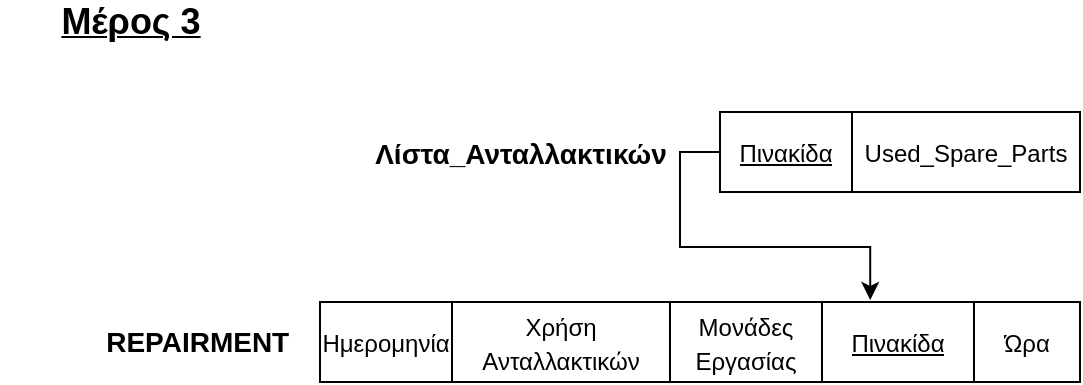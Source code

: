 <mxfile version="17.4.0" type="device"><diagram id="29z1LKawkFstmwPsMjJv" name="Page-1"><mxGraphModel dx="1422" dy="697" grid="1" gridSize="10" guides="1" tooltips="1" connect="1" arrows="1" fold="1" page="1" pageScale="1" pageWidth="827" pageHeight="1169" math="0" shadow="0"><root><mxCell id="0"/><mxCell id="1" parent="0"/><mxCell id="WKYZ6-mDyhTOjQjipMsl-1" value="&lt;b&gt;&lt;u&gt;&lt;font style=&quot;font-size: 18px&quot;&gt;Μέρος 3&lt;/font&gt;&lt;/u&gt;&lt;/b&gt;" style="text;html=1;align=center;verticalAlign=middle;resizable=0;points=[];autosize=1;strokeColor=none;fillColor=none;" vertex="1" parent="1"><mxGeometry x="40" y="80" width="90" height="20" as="geometry"/></mxCell><mxCell id="WKYZ6-mDyhTOjQjipMsl-2" value="&lt;font style=&quot;font-size: 14px&quot;&gt;&lt;b&gt;Λίστα_Ανταλλακτικών&lt;/b&gt;&lt;/font&gt;" style="text;html=1;align=center;verticalAlign=middle;resizable=0;points=[];autosize=1;strokeColor=none;fillColor=none;fontSize=18;" vertex="1" parent="1"><mxGeometry x="200" y="140" width="160" height="30" as="geometry"/></mxCell><mxCell id="WKYZ6-mDyhTOjQjipMsl-3" value="" style="shape=table;startSize=0;container=1;collapsible=0;childLayout=tableLayout;fontSize=14;" vertex="1" parent="1"><mxGeometry x="380" y="135" width="180" height="40" as="geometry"/></mxCell><mxCell id="WKYZ6-mDyhTOjQjipMsl-4" value="" style="shape=tableRow;horizontal=0;startSize=0;swimlaneHead=0;swimlaneBody=0;top=0;left=0;bottom=0;right=0;collapsible=0;dropTarget=0;fillColor=none;points=[[0,0.5],[1,0.5]];portConstraint=eastwest;fontSize=14;" vertex="1" parent="WKYZ6-mDyhTOjQjipMsl-3"><mxGeometry width="180" height="40" as="geometry"/></mxCell><mxCell id="WKYZ6-mDyhTOjQjipMsl-5" value="&lt;font style=&quot;font-size: 12px&quot;&gt;&lt;u&gt;Πινακίδα&lt;/u&gt;&lt;/font&gt;" style="shape=partialRectangle;html=1;whiteSpace=wrap;connectable=0;overflow=hidden;fillColor=none;top=0;left=0;bottom=0;right=0;pointerEvents=1;fontSize=14;" vertex="1" parent="WKYZ6-mDyhTOjQjipMsl-4"><mxGeometry width="66" height="40" as="geometry"><mxRectangle width="66" height="40" as="alternateBounds"/></mxGeometry></mxCell><mxCell id="WKYZ6-mDyhTOjQjipMsl-6" value="&lt;font style=&quot;font-size: 12px&quot;&gt;Used_Spare_Parts&lt;/font&gt;" style="shape=partialRectangle;html=1;whiteSpace=wrap;connectable=0;overflow=hidden;fillColor=none;top=0;left=0;bottom=0;right=0;pointerEvents=1;fontSize=14;" vertex="1" parent="WKYZ6-mDyhTOjQjipMsl-4"><mxGeometry x="66" width="114" height="40" as="geometry"><mxRectangle width="114" height="40" as="alternateBounds"/></mxGeometry></mxCell><mxCell id="WKYZ6-mDyhTOjQjipMsl-7" value="&lt;b style=&quot;font-size: 14px&quot;&gt;&amp;nbsp; &amp;nbsp; &amp;nbsp; &amp;nbsp; &amp;nbsp; &amp;nbsp; REPAIRMENT&lt;/b&gt;" style="text;html=1;align=center;verticalAlign=middle;resizable=0;points=[];autosize=1;strokeColor=none;fillColor=none;fontSize=12;" vertex="1" parent="1"><mxGeometry x="20" y="240" width="150" height="20" as="geometry"/></mxCell><mxCell id="WKYZ6-mDyhTOjQjipMsl-8" value="" style="shape=table;startSize=0;container=1;collapsible=0;childLayout=tableLayout;fontSize=14;" vertex="1" parent="1"><mxGeometry x="180" y="230" width="380" height="40" as="geometry"/></mxCell><mxCell id="WKYZ6-mDyhTOjQjipMsl-9" value="" style="shape=tableRow;horizontal=0;startSize=0;swimlaneHead=0;swimlaneBody=0;top=0;left=0;bottom=0;right=0;collapsible=0;dropTarget=0;fillColor=none;points=[[0,0.5],[1,0.5]];portConstraint=eastwest;fontSize=14;" vertex="1" parent="WKYZ6-mDyhTOjQjipMsl-8"><mxGeometry width="380" height="40" as="geometry"/></mxCell><mxCell id="WKYZ6-mDyhTOjQjipMsl-10" value="&lt;font style=&quot;font-size: 12px&quot;&gt;Ημερομηνία&lt;/font&gt;" style="shape=partialRectangle;html=1;whiteSpace=wrap;connectable=0;overflow=hidden;fillColor=none;top=0;left=0;bottom=0;right=0;pointerEvents=1;fontSize=14;" vertex="1" parent="WKYZ6-mDyhTOjQjipMsl-9"><mxGeometry width="66" height="40" as="geometry"><mxRectangle width="66" height="40" as="alternateBounds"/></mxGeometry></mxCell><mxCell id="WKYZ6-mDyhTOjQjipMsl-11" value="&lt;font style=&quot;font-size: 12px&quot;&gt;Χρήση&lt;br&gt;Ανταλλακτικών&lt;/font&gt;" style="shape=partialRectangle;html=1;whiteSpace=wrap;connectable=0;overflow=hidden;fillColor=none;top=0;left=0;bottom=0;right=0;pointerEvents=1;fontSize=14;" vertex="1" parent="WKYZ6-mDyhTOjQjipMsl-9"><mxGeometry x="66" width="109" height="40" as="geometry"><mxRectangle width="109" height="40" as="alternateBounds"/></mxGeometry></mxCell><mxCell id="WKYZ6-mDyhTOjQjipMsl-12" value="&lt;font style=&quot;font-size: 12px&quot;&gt;Μονάδες&lt;br&gt;Εργασίας&lt;/font&gt;" style="shape=partialRectangle;html=1;whiteSpace=wrap;connectable=0;overflow=hidden;fillColor=none;top=0;left=0;bottom=0;right=0;pointerEvents=1;fontSize=14;" vertex="1" parent="WKYZ6-mDyhTOjQjipMsl-9"><mxGeometry x="175" width="76" height="40" as="geometry"><mxRectangle width="76" height="40" as="alternateBounds"/></mxGeometry></mxCell><mxCell id="WKYZ6-mDyhTOjQjipMsl-13" value="&lt;u&gt;&lt;font style=&quot;font-size: 12px&quot;&gt;Πινακίδα&lt;/font&gt;&lt;/u&gt;" style="shape=partialRectangle;html=1;whiteSpace=wrap;connectable=0;overflow=hidden;fillColor=none;top=0;left=0;bottom=0;right=0;pointerEvents=1;fontSize=14;" vertex="1" parent="WKYZ6-mDyhTOjQjipMsl-9"><mxGeometry x="251" width="76" height="40" as="geometry"><mxRectangle width="76" height="40" as="alternateBounds"/></mxGeometry></mxCell><mxCell id="WKYZ6-mDyhTOjQjipMsl-14" value="&lt;font style=&quot;font-size: 12px&quot;&gt;Ώρα&lt;/font&gt;" style="shape=partialRectangle;html=1;whiteSpace=wrap;connectable=0;overflow=hidden;fillColor=none;top=0;left=0;bottom=0;right=0;pointerEvents=1;fontSize=14;" vertex="1" parent="WKYZ6-mDyhTOjQjipMsl-9"><mxGeometry x="327" width="53" height="40" as="geometry"><mxRectangle width="53" height="40" as="alternateBounds"/></mxGeometry></mxCell><mxCell id="WKYZ6-mDyhTOjQjipMsl-15" style="edgeStyle=orthogonalEdgeStyle;rounded=0;orthogonalLoop=1;jettySize=auto;html=1;exitX=0;exitY=0.5;exitDx=0;exitDy=0;entryX=0.724;entryY=-0.025;entryDx=0;entryDy=0;entryPerimeter=0;fontSize=12;" edge="1" parent="1" source="WKYZ6-mDyhTOjQjipMsl-4" target="WKYZ6-mDyhTOjQjipMsl-9"><mxGeometry relative="1" as="geometry"/></mxCell></root></mxGraphModel></diagram></mxfile>
